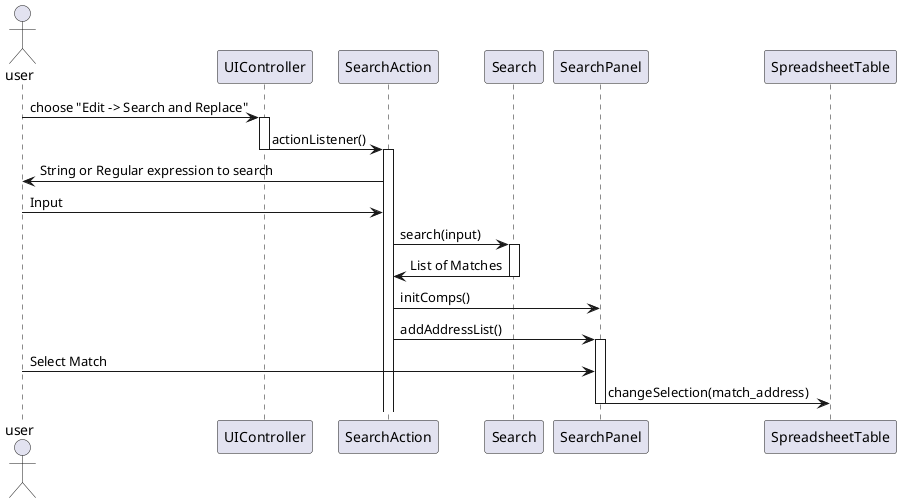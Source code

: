 @startuml doc-files/core07_02_search_multi_2.png
actor user
 participant "UIController" as UI
 participant "SearchAction" as sa
 participant "Search" as s
participant "SearchPanel" as panel
participant "SpreadsheetTable" as st

user -> UI: choose "Edit -> Search and Replace"
activate UI
UI -> sa: actionListener()
deactivate UI
activate sa
sa -> user: String or Regular expression to search
user -> sa: Input
sa -> s: search(input)
activate s
s -> sa: List of Matches
deactivate s
sa -> panel: initComps()
sa -> panel: addAddressList()
activate panel
user -> panel: Select Match
panel -> st:changeSelection(match_address)
deactivate panel
 @enduml
 *
 */